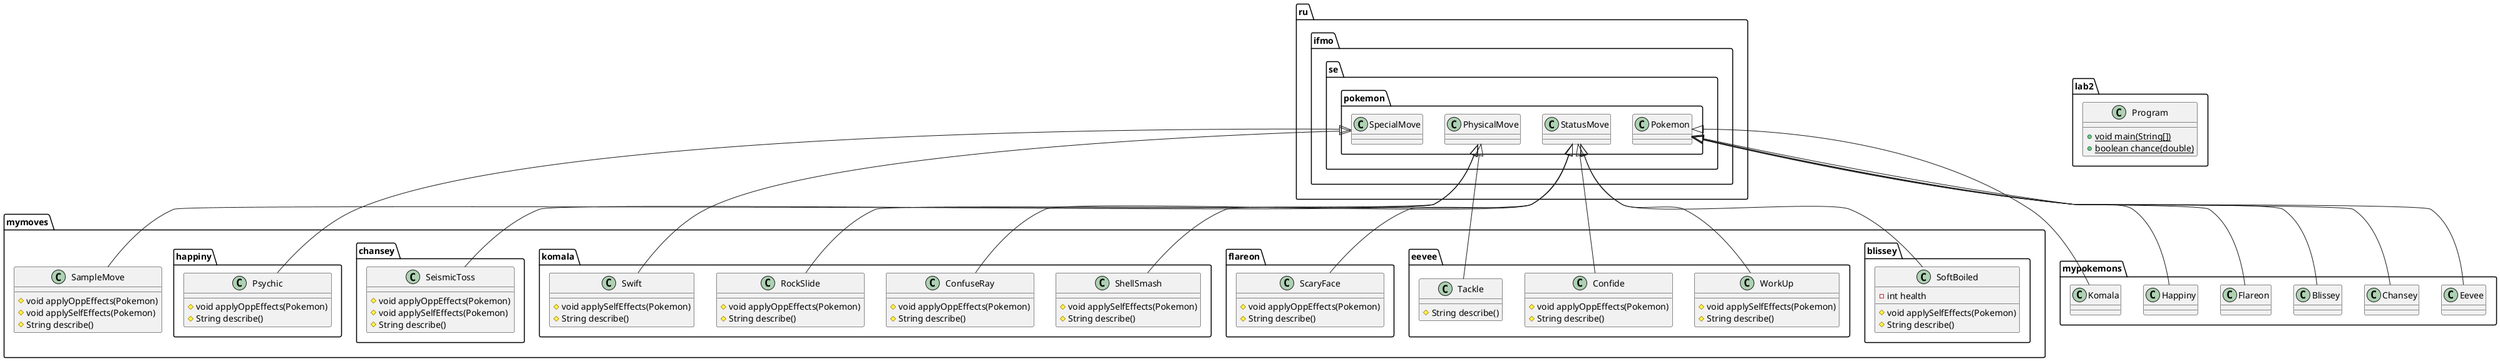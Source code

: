 @startuml
class mymoves.blissey.SoftBoiled {
- int health
# void applySelfEffects(Pokemon)
# String describe()
}


class lab2.Program {
+ {static} void main(String[])
+ {static} boolean chance(double)
}

class mymoves.eevee.WorkUp {
# void applySelfEffects(Pokemon)
# String describe()
}

class mymoves.flareon.ScaryFace {
# void applyOppEffects(Pokemon)
# String describe()
}

class mypokemons.Eevee {
}
class mymoves.komala.ShellSmash {
# void applySelfEffects(Pokemon)
# String describe()
}

class mypokemons.Chansey {
}
class mymoves.chansey.SeismicToss {
# void applyOppEffects(Pokemon)
# void applySelfEffects(Pokemon)
# String describe()
}

class mypokemons.Blissey {
}
class mymoves.eevee.Tackle {
# String describe()
}

class mypokemons.Flareon {
}
class mymoves.SampleMove {
# void applyOppEffects(Pokemon)
# void applySelfEffects(Pokemon)
# String describe()
}

class mymoves.komala.RockSlide {
# void applyOppEffects(Pokemon)
# String describe()
}

class mymoves.komala.ConfuseRay {
# void applyOppEffects(Pokemon)
# String describe()
}

class mymoves.happiny.Psychic {
# void applyOppEffects(Pokemon)
# String describe()
}

class mypokemons.Happiny {
}
class mymoves.komala.Swift {
# void applySelfEffects(Pokemon)
# String describe()
}

class mypokemons.Komala {
}
class mymoves.eevee.Confide {
# void applyOppEffects(Pokemon)
# String describe()
}



ru.ifmo.se.pokemon.StatusMove <|-- mymoves.blissey.SoftBoiled
ru.ifmo.se.pokemon.StatusMove <|-- mymoves.eevee.WorkUp
ru.ifmo.se.pokemon.StatusMove <|-- mymoves.flareon.ScaryFace
ru.ifmo.se.pokemon.Pokemon <|-- mypokemons.Eevee
ru.ifmo.se.pokemon.StatusMove <|-- mymoves.komala.ShellSmash
ru.ifmo.se.pokemon.Pokemon <|-- mypokemons.Chansey
ru.ifmo.se.pokemon.PhysicalMove <|-- mymoves.chansey.SeismicToss
ru.ifmo.se.pokemon.Pokemon <|-- mypokemons.Blissey
ru.ifmo.se.pokemon.PhysicalMove <|-- mymoves.eevee.Tackle
ru.ifmo.se.pokemon.Pokemon <|-- mypokemons.Flareon
ru.ifmo.se.pokemon.PhysicalMove <|-- mymoves.SampleMove
ru.ifmo.se.pokemon.PhysicalMove <|-- mymoves.komala.RockSlide
ru.ifmo.se.pokemon.StatusMove <|-- mymoves.komala.ConfuseRay
ru.ifmo.se.pokemon.SpecialMove <|-- mymoves.happiny.Psychic
ru.ifmo.se.pokemon.Pokemon <|-- mypokemons.Happiny
ru.ifmo.se.pokemon.SpecialMove <|-- mymoves.komala.Swift
ru.ifmo.se.pokemon.Pokemon <|-- mypokemons.Komala
ru.ifmo.se.pokemon.StatusMove <|-- mymoves.eevee.Confide
@enduml